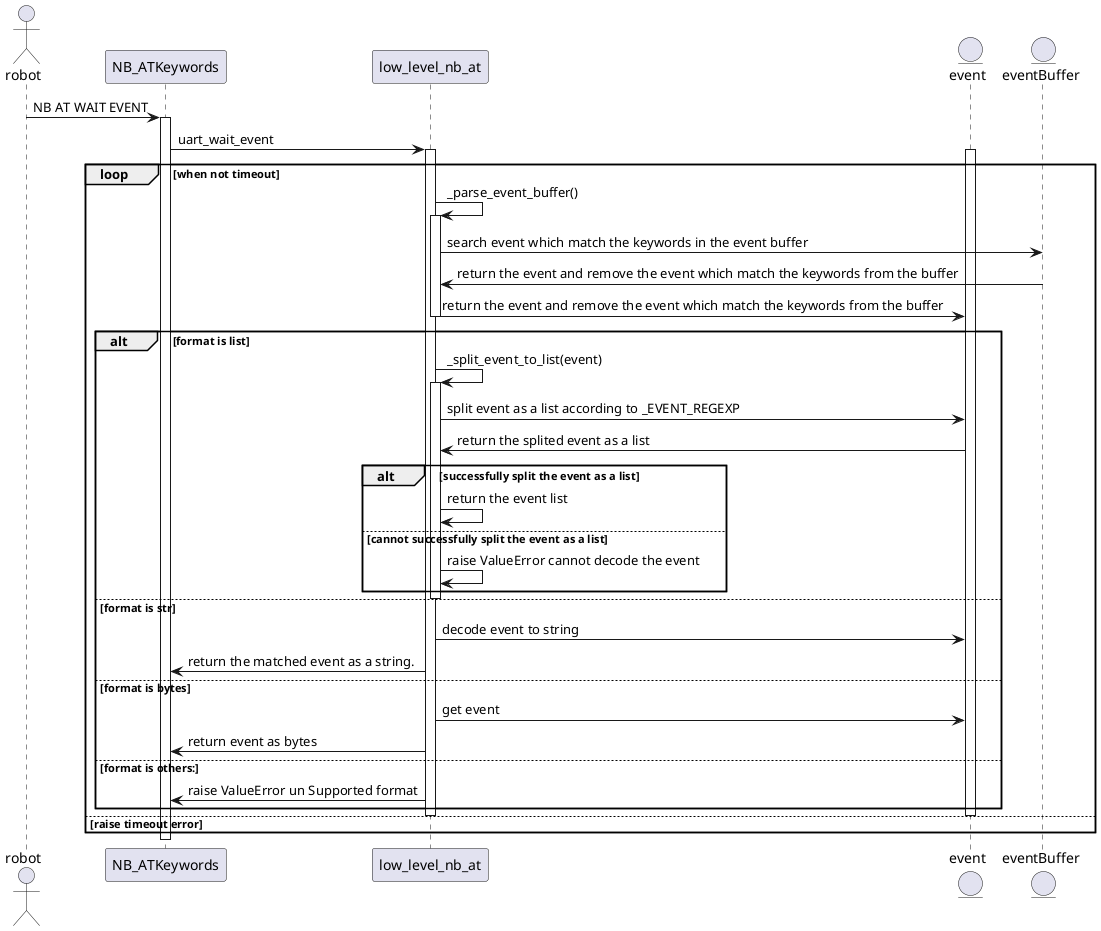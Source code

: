     @startuml nb at wait event new

    actor robot as r

    participant NB_ATKeywords as na

    participant low_level_nb_at as llna

    entity event as e
    entity eventBuffer as eb
    
    r -> na: NB AT WAIT EVENT
    activate na
        na -> llna: uart_wait_event
        activate e
        activate llna
            loop  when not timeout
                llna -> llna: _parse_event_buffer()
                activate llna
                    llna -> eb: search event which match the keywords in the event buffer
                    eb -> llna: return the event and remove the event which match the keywords from the buffer
                    llna -> e: return the event and remove the event which match the keywords from the buffer
                    deactivate llna

                alt format is list
                    llna -> llna: _split_event_to_list(event)
                    activate llna
                        llna -> e: split event as a list according to _EVENT_REGEXP
                        e -> llna: return the splited event as a list
                        alt successfully split the event as a list 
                            llna -> llna: return the event list
                        else  cannot successfully split the event as a list 
                            llna -> llna : raise ValueError cannot decode the event
                        end
                        deactivate llna
                    
                else format is str
                    llna -> e : decode event to string
                    llna -> na : return the matched event as a string.
                else format is bytes
                    llna -> e : get event 
                    llna -> na : return event as bytes
                else format is others:
                    llna -> na: raise ValueError un Supported format
                end
                deactivate llna
                deactivate e

            else raise timeout error
            end
        deactivate na

    @enduml